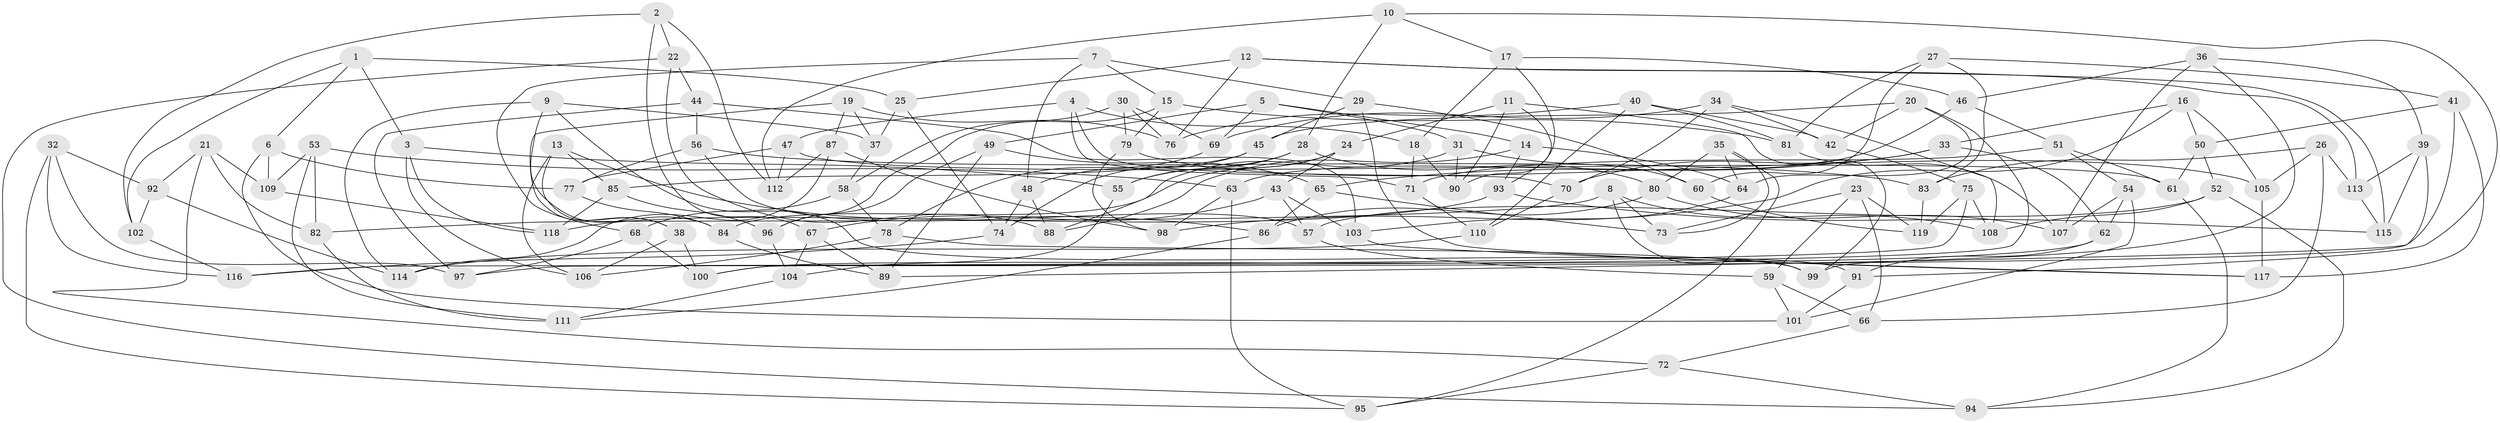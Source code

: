 // coarse degree distribution, {8: 0.1388888888888889, 9: 0.1388888888888889, 10: 0.05555555555555555, 7: 0.19444444444444445, 11: 0.027777777777777776, 6: 0.16666666666666666, 5: 0.1111111111111111, 12: 0.027777777777777776, 4: 0.1111111111111111, 3: 0.027777777777777776}
// Generated by graph-tools (version 1.1) at 2025/53/03/04/25 22:53:53]
// undirected, 119 vertices, 238 edges
graph export_dot {
  node [color=gray90,style=filled];
  1;
  2;
  3;
  4;
  5;
  6;
  7;
  8;
  9;
  10;
  11;
  12;
  13;
  14;
  15;
  16;
  17;
  18;
  19;
  20;
  21;
  22;
  23;
  24;
  25;
  26;
  27;
  28;
  29;
  30;
  31;
  32;
  33;
  34;
  35;
  36;
  37;
  38;
  39;
  40;
  41;
  42;
  43;
  44;
  45;
  46;
  47;
  48;
  49;
  50;
  51;
  52;
  53;
  54;
  55;
  56;
  57;
  58;
  59;
  60;
  61;
  62;
  63;
  64;
  65;
  66;
  67;
  68;
  69;
  70;
  71;
  72;
  73;
  74;
  75;
  76;
  77;
  78;
  79;
  80;
  81;
  82;
  83;
  84;
  85;
  86;
  87;
  88;
  89;
  90;
  91;
  92;
  93;
  94;
  95;
  96;
  97;
  98;
  99;
  100;
  101;
  102;
  103;
  104;
  105;
  106;
  107;
  108;
  109;
  110;
  111;
  112;
  113;
  114;
  115;
  116;
  117;
  118;
  119;
  1 -- 25;
  1 -- 102;
  1 -- 3;
  1 -- 6;
  2 -- 112;
  2 -- 22;
  2 -- 67;
  2 -- 102;
  3 -- 55;
  3 -- 106;
  3 -- 118;
  4 -- 71;
  4 -- 47;
  4 -- 18;
  4 -- 70;
  5 -- 31;
  5 -- 49;
  5 -- 14;
  5 -- 69;
  6 -- 109;
  6 -- 101;
  6 -- 77;
  7 -- 48;
  7 -- 68;
  7 -- 29;
  7 -- 15;
  8 -- 108;
  8 -- 73;
  8 -- 82;
  8 -- 99;
  9 -- 37;
  9 -- 91;
  9 -- 84;
  9 -- 114;
  10 -- 112;
  10 -- 28;
  10 -- 91;
  10 -- 17;
  11 -- 93;
  11 -- 99;
  11 -- 24;
  11 -- 90;
  12 -- 25;
  12 -- 115;
  12 -- 76;
  12 -- 113;
  13 -- 86;
  13 -- 38;
  13 -- 85;
  13 -- 106;
  14 -- 93;
  14 -- 88;
  14 -- 64;
  15 -- 79;
  15 -- 81;
  15 -- 96;
  16 -- 98;
  16 -- 50;
  16 -- 33;
  16 -- 105;
  17 -- 46;
  17 -- 90;
  17 -- 18;
  18 -- 71;
  18 -- 90;
  19 -- 87;
  19 -- 38;
  19 -- 76;
  19 -- 37;
  20 -- 100;
  20 -- 42;
  20 -- 45;
  20 -- 64;
  21 -- 72;
  21 -- 109;
  21 -- 92;
  21 -- 82;
  22 -- 88;
  22 -- 44;
  22 -- 94;
  23 -- 59;
  23 -- 119;
  23 -- 66;
  23 -- 73;
  24 -- 55;
  24 -- 43;
  24 -- 88;
  25 -- 37;
  25 -- 74;
  26 -- 66;
  26 -- 113;
  26 -- 105;
  26 -- 83;
  27 -- 81;
  27 -- 83;
  27 -- 41;
  27 -- 60;
  28 -- 55;
  28 -- 74;
  28 -- 80;
  29 -- 45;
  29 -- 117;
  29 -- 60;
  30 -- 58;
  30 -- 79;
  30 -- 76;
  30 -- 69;
  31 -- 60;
  31 -- 90;
  31 -- 84;
  32 -- 116;
  32 -- 95;
  32 -- 97;
  32 -- 92;
  33 -- 65;
  33 -- 70;
  33 -- 62;
  34 -- 42;
  34 -- 70;
  34 -- 108;
  34 -- 69;
  35 -- 80;
  35 -- 73;
  35 -- 64;
  35 -- 95;
  36 -- 39;
  36 -- 99;
  36 -- 46;
  36 -- 107;
  37 -- 58;
  38 -- 106;
  38 -- 100;
  39 -- 115;
  39 -- 89;
  39 -- 113;
  40 -- 76;
  40 -- 81;
  40 -- 110;
  40 -- 42;
  41 -- 97;
  41 -- 50;
  41 -- 117;
  42 -- 75;
  43 -- 57;
  43 -- 103;
  43 -- 67;
  44 -- 103;
  44 -- 56;
  44 -- 97;
  45 -- 85;
  45 -- 48;
  46 -- 63;
  46 -- 51;
  47 -- 112;
  47 -- 77;
  47 -- 61;
  48 -- 88;
  48 -- 74;
  49 -- 96;
  49 -- 89;
  49 -- 65;
  50 -- 52;
  50 -- 61;
  51 -- 71;
  51 -- 54;
  51 -- 61;
  52 -- 57;
  52 -- 108;
  52 -- 94;
  53 -- 109;
  53 -- 111;
  53 -- 63;
  53 -- 82;
  54 -- 62;
  54 -- 107;
  54 -- 101;
  55 -- 104;
  56 -- 83;
  56 -- 57;
  56 -- 77;
  57 -- 59;
  58 -- 78;
  58 -- 68;
  59 -- 66;
  59 -- 101;
  60 -- 119;
  61 -- 94;
  62 -- 100;
  62 -- 91;
  63 -- 95;
  63 -- 98;
  64 -- 103;
  65 -- 73;
  65 -- 86;
  66 -- 72;
  67 -- 104;
  67 -- 89;
  68 -- 100;
  68 -- 97;
  69 -- 78;
  70 -- 110;
  71 -- 110;
  72 -- 94;
  72 -- 95;
  74 -- 116;
  75 -- 108;
  75 -- 116;
  75 -- 119;
  77 -- 84;
  78 -- 99;
  78 -- 106;
  79 -- 105;
  79 -- 98;
  80 -- 86;
  80 -- 107;
  81 -- 107;
  82 -- 111;
  83 -- 119;
  84 -- 89;
  85 -- 96;
  85 -- 118;
  86 -- 111;
  87 -- 114;
  87 -- 98;
  87 -- 112;
  91 -- 101;
  92 -- 102;
  92 -- 114;
  93 -- 115;
  93 -- 118;
  96 -- 104;
  102 -- 116;
  103 -- 117;
  104 -- 111;
  105 -- 117;
  109 -- 118;
  110 -- 114;
  113 -- 115;
}
